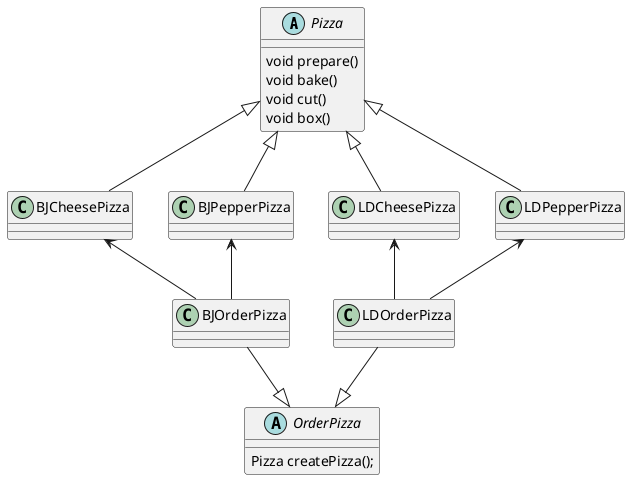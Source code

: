 @startuml

abstract class Pizza
abstract class OrderPizza
class BJOrderPizza
class LDOrderPizza
Pizza <|-- BJCheesePizza
Pizza <|-- BJPepperPizza
Pizza <|-- LDCheesePizza
Pizza <|-- LDPepperPizza

OrderPizza <|-up- BJOrderPizza
OrderPizza <|-up- LDOrderPizza

BJCheesePizza <-- BJOrderPizza
BJPepperPizza <-- BJOrderPizza

LDCheesePizza <-- LDOrderPizza
LDPepperPizza <-- LDOrderPizza

abstract class OrderPizza{
   Pizza createPizza();
}

abstract class Pizza{
   void prepare()
   void bake()
   void cut()
   void box()
}
@enduml